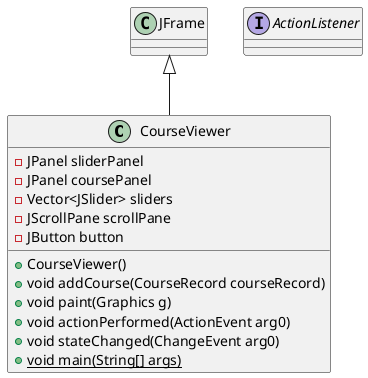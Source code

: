 @startuml
class CourseViewer [[java:observer.nonpattern.CourseViewer]] {
	-JPanel sliderPanel
	-JPanel coursePanel
	-Vector<JSlider> sliders
	-JScrollPane scrollPane
	-JButton button
	+CourseViewer()
	+void addCourse(CourseRecord courseRecord)
	+void paint(Graphics g)
	+void actionPerformed(ActionEvent arg0)
	+void stateChanged(ChangeEvent arg0)
	+{static}void main(String[] args)
}
class JFrame [[java:javax.swing.JFrame]] {
}
JFrame <|-- CourseViewer
interface ActionListener [[java:java.awt.event.ActionListener]] {
}